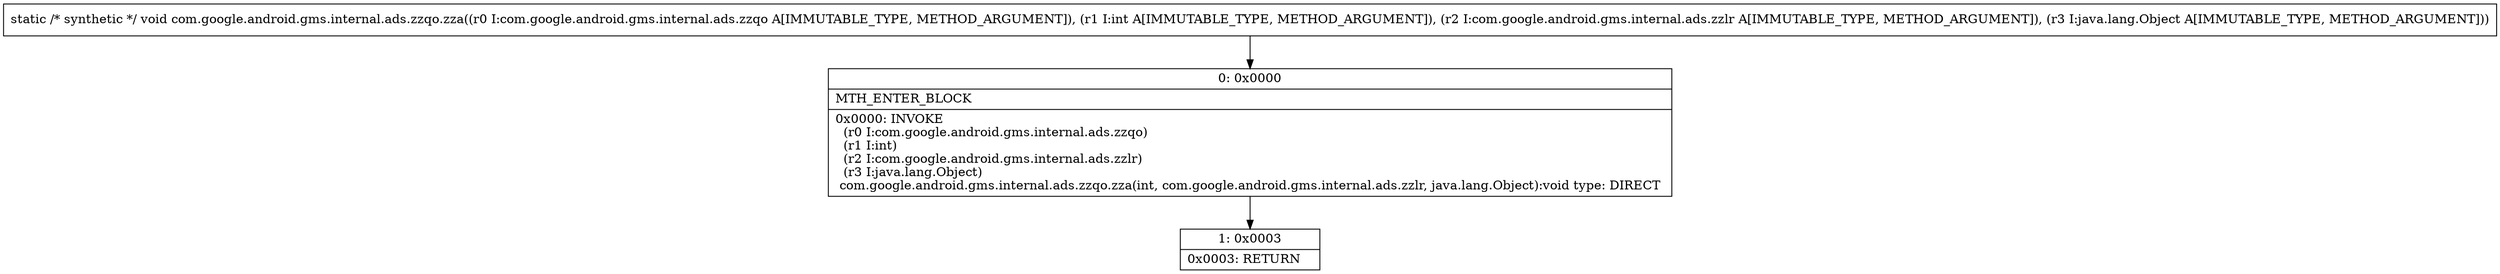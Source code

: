 digraph "CFG forcom.google.android.gms.internal.ads.zzqo.zza(Lcom\/google\/android\/gms\/internal\/ads\/zzqo;ILcom\/google\/android\/gms\/internal\/ads\/zzlr;Ljava\/lang\/Object;)V" {
Node_0 [shape=record,label="{0\:\ 0x0000|MTH_ENTER_BLOCK\l|0x0000: INVOKE  \l  (r0 I:com.google.android.gms.internal.ads.zzqo)\l  (r1 I:int)\l  (r2 I:com.google.android.gms.internal.ads.zzlr)\l  (r3 I:java.lang.Object)\l com.google.android.gms.internal.ads.zzqo.zza(int, com.google.android.gms.internal.ads.zzlr, java.lang.Object):void type: DIRECT \l}"];
Node_1 [shape=record,label="{1\:\ 0x0003|0x0003: RETURN   \l}"];
MethodNode[shape=record,label="{static \/* synthetic *\/ void com.google.android.gms.internal.ads.zzqo.zza((r0 I:com.google.android.gms.internal.ads.zzqo A[IMMUTABLE_TYPE, METHOD_ARGUMENT]), (r1 I:int A[IMMUTABLE_TYPE, METHOD_ARGUMENT]), (r2 I:com.google.android.gms.internal.ads.zzlr A[IMMUTABLE_TYPE, METHOD_ARGUMENT]), (r3 I:java.lang.Object A[IMMUTABLE_TYPE, METHOD_ARGUMENT])) }"];
MethodNode -> Node_0;
Node_0 -> Node_1;
}


